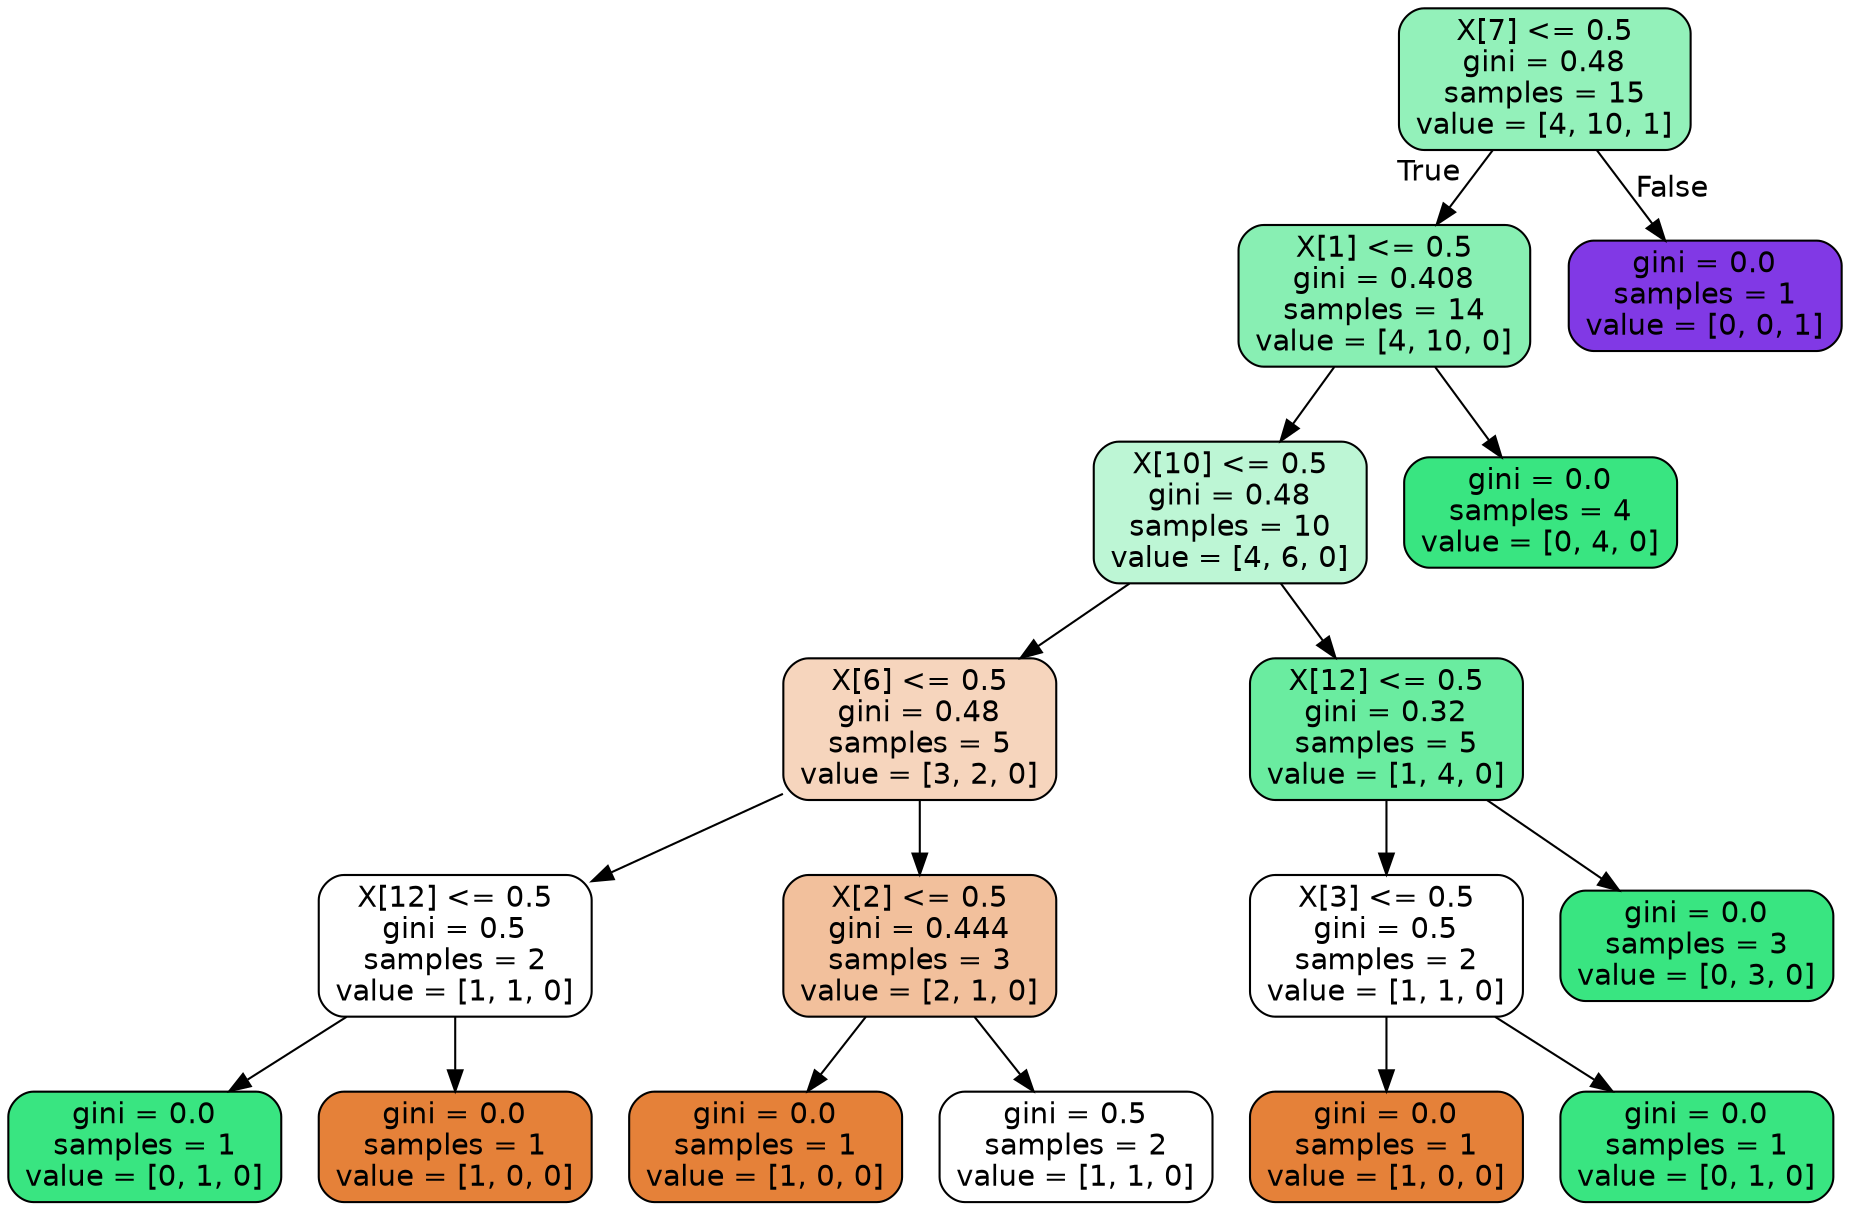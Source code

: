 digraph Tree {
node [shape=box, style="filled, rounded", color="black", fontname="helvetica"] ;
edge [fontname="helvetica"] ;
0 [label="X[7] <= 0.5\ngini = 0.48\nsamples = 15\nvalue = [4, 10, 1]", fillcolor="#93f1ba"] ;
1 [label="X[1] <= 0.5\ngini = 0.408\nsamples = 14\nvalue = [4, 10, 0]", fillcolor="#88efb3"] ;
0 -> 1 [labeldistance=2.5, labelangle=45, headlabel="True"] ;
2 [label="X[10] <= 0.5\ngini = 0.48\nsamples = 10\nvalue = [4, 6, 0]", fillcolor="#bdf6d5"] ;
1 -> 2 ;
3 [label="X[6] <= 0.5\ngini = 0.48\nsamples = 5\nvalue = [3, 2, 0]", fillcolor="#f6d5bd"] ;
2 -> 3 ;
4 [label="X[12] <= 0.5\ngini = 0.5\nsamples = 2\nvalue = [1, 1, 0]", fillcolor="#ffffff"] ;
3 -> 4 ;
5 [label="gini = 0.0\nsamples = 1\nvalue = [0, 1, 0]", fillcolor="#39e581"] ;
4 -> 5 ;
6 [label="gini = 0.0\nsamples = 1\nvalue = [1, 0, 0]", fillcolor="#e58139"] ;
4 -> 6 ;
7 [label="X[2] <= 0.5\ngini = 0.444\nsamples = 3\nvalue = [2, 1, 0]", fillcolor="#f2c09c"] ;
3 -> 7 ;
8 [label="gini = 0.0\nsamples = 1\nvalue = [1, 0, 0]", fillcolor="#e58139"] ;
7 -> 8 ;
9 [label="gini = 0.5\nsamples = 2\nvalue = [1, 1, 0]", fillcolor="#ffffff"] ;
7 -> 9 ;
10 [label="X[12] <= 0.5\ngini = 0.32\nsamples = 5\nvalue = [1, 4, 0]", fillcolor="#6aeca0"] ;
2 -> 10 ;
11 [label="X[3] <= 0.5\ngini = 0.5\nsamples = 2\nvalue = [1, 1, 0]", fillcolor="#ffffff"] ;
10 -> 11 ;
12 [label="gini = 0.0\nsamples = 1\nvalue = [1, 0, 0]", fillcolor="#e58139"] ;
11 -> 12 ;
13 [label="gini = 0.0\nsamples = 1\nvalue = [0, 1, 0]", fillcolor="#39e581"] ;
11 -> 13 ;
14 [label="gini = 0.0\nsamples = 3\nvalue = [0, 3, 0]", fillcolor="#39e581"] ;
10 -> 14 ;
15 [label="gini = 0.0\nsamples = 4\nvalue = [0, 4, 0]", fillcolor="#39e581"] ;
1 -> 15 ;
16 [label="gini = 0.0\nsamples = 1\nvalue = [0, 0, 1]", fillcolor="#8139e5"] ;
0 -> 16 [labeldistance=2.5, labelangle=-45, headlabel="False"] ;
}